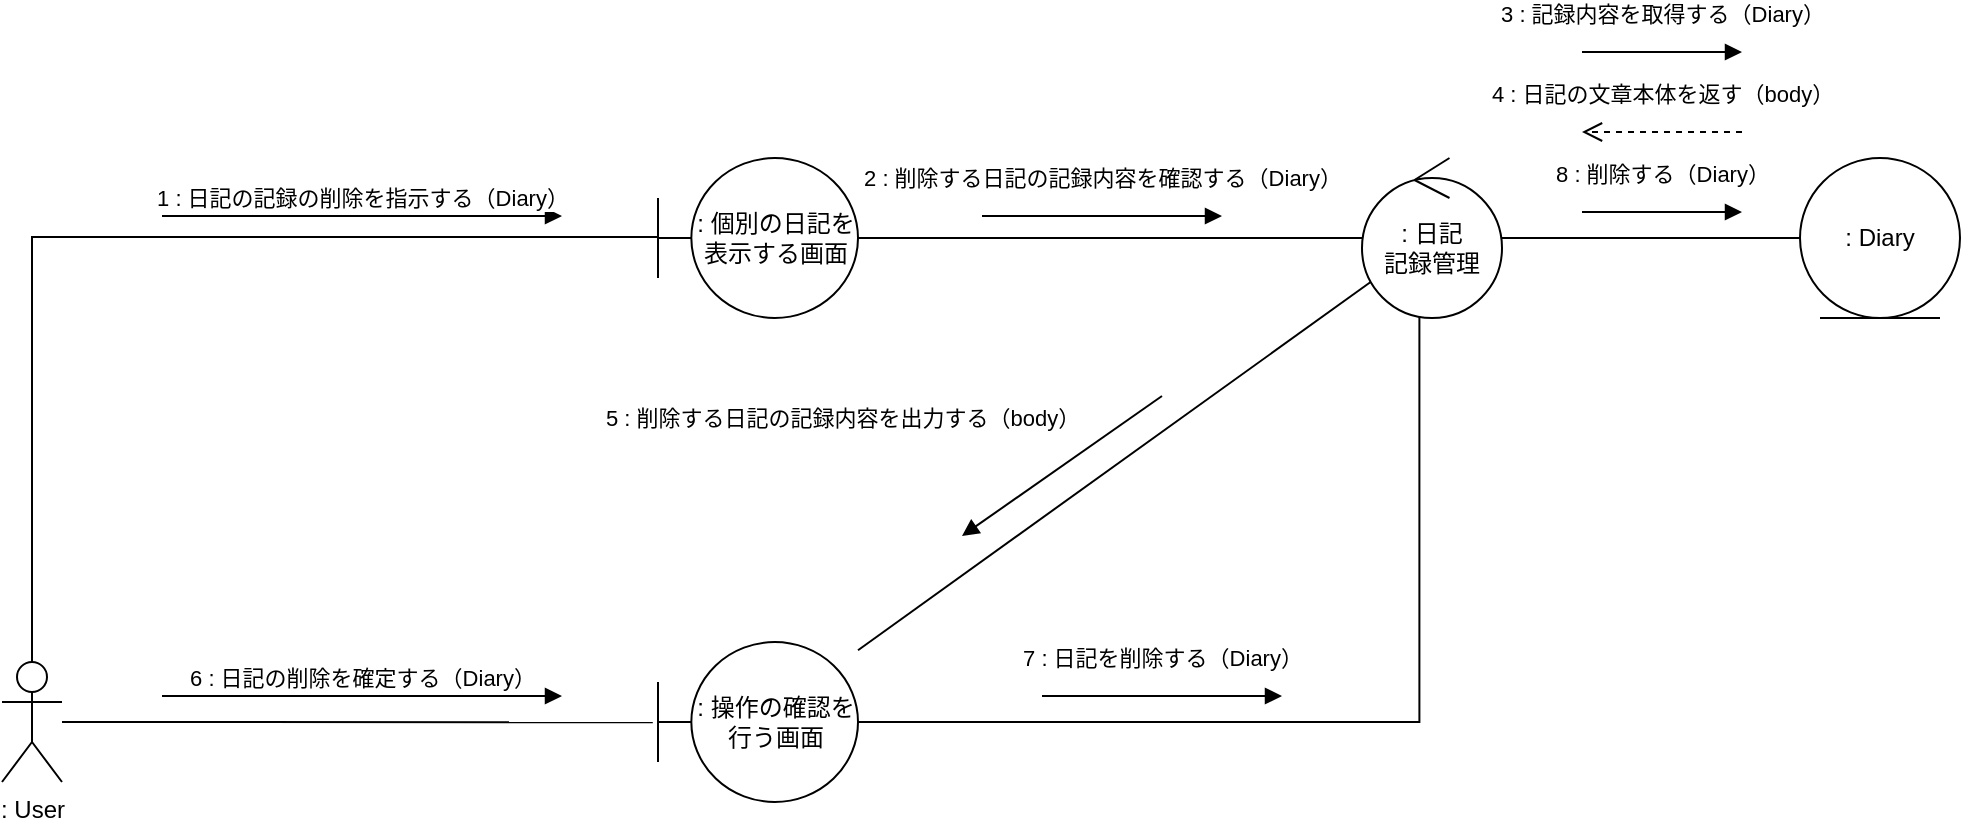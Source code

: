 <mxfile scale="5" border="10">
    <diagram id="mpP8sGz9FHktHrAXvyJB" name="ページ1">
        <mxGraphModel dx="1724" dy="925" grid="1" gridSize="10" guides="1" tooltips="1" connect="1" arrows="1" fold="1" page="1" pageScale="1" pageWidth="1169" pageHeight="827" background="#ffffff" math="0" shadow="0">
            <root>
                <mxCell id="0"/>
                <mxCell id="1" parent="0"/>
                <mxCell id="52" style="edgeStyle=orthogonalEdgeStyle;html=1;entryX=-0.003;entryY=0.494;entryDx=0;entryDy=0;entryPerimeter=0;rounded=0;endArrow=none;endFill=0;" parent="1" source="48" target="50" edge="1">
                    <mxGeometry relative="1" as="geometry">
                        <Array as="points">
                            <mxPoint x="55" y="170"/>
                        </Array>
                    </mxGeometry>
                </mxCell>
                <mxCell id="58" style="edgeStyle=none;html=1;entryX=-0.026;entryY=0.502;entryDx=0;entryDy=0;entryPerimeter=0;rounded=0;endArrow=none;endFill=0;" edge="1" parent="1" source="48" target="54">
                    <mxGeometry relative="1" as="geometry"/>
                </mxCell>
                <mxCell id="48" value=": User" style="shape=umlActor;verticalLabelPosition=bottom;verticalAlign=top;html=1;outlineConnect=0;" parent="1" vertex="1">
                    <mxGeometry x="40" y="383" width="30" height="60" as="geometry"/>
                </mxCell>
                <mxCell id="56" style="edgeStyle=orthogonalEdgeStyle;rounded=0;html=1;endArrow=none;endFill=0;" parent="1" source="50" target="60" edge="1">
                    <mxGeometry relative="1" as="geometry"/>
                </mxCell>
                <mxCell id="50" value=": 個別の日記を表示する画面" style="shape=umlBoundary;whiteSpace=wrap;html=1;" parent="1" vertex="1">
                    <mxGeometry x="368" y="131" width="100" height="80" as="geometry"/>
                </mxCell>
                <mxCell id="53" value="1 : 日記の記録の削除を指示する（Diary）" style="html=1;verticalAlign=bottom;endArrow=block;rounded=0;" parent="1" edge="1">
                    <mxGeometry width="80" relative="1" as="geometry">
                        <mxPoint x="120" y="160.0" as="sourcePoint"/>
                        <mxPoint x="320" y="160.0" as="targetPoint"/>
                        <mxPoint as="offset"/>
                    </mxGeometry>
                </mxCell>
                <mxCell id="63" style="edgeStyle=orthogonalEdgeStyle;rounded=0;html=1;entryX=0.41;entryY=0.971;entryDx=0;entryDy=0;entryPerimeter=0;endArrow=none;endFill=0;" edge="1" parent="1" source="54" target="60">
                    <mxGeometry relative="1" as="geometry"/>
                </mxCell>
                <mxCell id="54" value=": 操作の確認を行う画面" style="shape=umlBoundary;whiteSpace=wrap;html=1;" parent="1" vertex="1">
                    <mxGeometry x="368" y="373" width="100" height="80" as="geometry"/>
                </mxCell>
                <mxCell id="57" value="2 : 削除する日記の記録内容を確認する（Diary）" style="html=1;verticalAlign=bottom;endArrow=block;rounded=0;" parent="1" edge="1">
                    <mxGeometry y="10" width="80" relative="1" as="geometry">
                        <mxPoint x="530" y="160" as="sourcePoint"/>
                        <mxPoint x="650" y="160" as="targetPoint"/>
                        <mxPoint as="offset"/>
                    </mxGeometry>
                </mxCell>
                <mxCell id="59" value="6 : 日記の削除を確定する（Diary）" style="html=1;verticalAlign=bottom;endArrow=block;rounded=0;" edge="1" parent="1">
                    <mxGeometry width="80" relative="1" as="geometry">
                        <mxPoint x="120" y="400" as="sourcePoint"/>
                        <mxPoint x="320" y="400" as="targetPoint"/>
                        <mxPoint as="offset"/>
                    </mxGeometry>
                </mxCell>
                <mxCell id="62" style="edgeStyle=none;rounded=0;html=1;endArrow=none;endFill=0;" edge="1" parent="1" source="60" target="54">
                    <mxGeometry relative="1" as="geometry"/>
                </mxCell>
                <mxCell id="68" style="edgeStyle=orthogonalEdgeStyle;rounded=0;html=1;entryX=0;entryY=0.5;entryDx=0;entryDy=0;endArrow=none;endFill=0;" edge="1" parent="1" source="60" target="66">
                    <mxGeometry relative="1" as="geometry">
                        <mxPoint x="939" y="171" as="targetPoint"/>
                    </mxGeometry>
                </mxCell>
                <mxCell id="60" value=": 日記&lt;br&gt;記録管理" style="ellipse;shape=umlControl;whiteSpace=wrap;html=1;" vertex="1" parent="1">
                    <mxGeometry x="720" y="131" width="70" height="80" as="geometry"/>
                </mxCell>
                <mxCell id="61" value="5 : 削除する日記の記録内容を出力する（body）" style="html=1;verticalAlign=bottom;endArrow=block;rounded=0;" edge="1" parent="1">
                    <mxGeometry x="1" y="-78" width="80" relative="1" as="geometry">
                        <mxPoint x="620" y="250" as="sourcePoint"/>
                        <mxPoint x="520" y="320" as="targetPoint"/>
                        <mxPoint x="-15" y="14" as="offset"/>
                    </mxGeometry>
                </mxCell>
                <mxCell id="64" value="7 : 日記を削除する（Diary）" style="html=1;verticalAlign=bottom;endArrow=block;rounded=0;" edge="1" parent="1">
                    <mxGeometry y="10" width="80" relative="1" as="geometry">
                        <mxPoint x="560" y="400" as="sourcePoint"/>
                        <mxPoint x="680" y="400" as="targetPoint"/>
                        <mxPoint as="offset"/>
                    </mxGeometry>
                </mxCell>
                <mxCell id="66" value=": Diary" style="ellipse;shape=umlEntity;whiteSpace=wrap;html=1;" vertex="1" parent="1">
                    <mxGeometry x="939" y="131" width="80" height="80" as="geometry"/>
                </mxCell>
                <mxCell id="69" value="3 : 記録内容を取得する（Diary）" style="html=1;verticalAlign=bottom;endArrow=block;rounded=0;" edge="1" parent="1">
                    <mxGeometry y="10" width="80" relative="1" as="geometry">
                        <mxPoint x="830" y="78" as="sourcePoint"/>
                        <mxPoint x="910" y="78" as="targetPoint"/>
                        <mxPoint as="offset"/>
                    </mxGeometry>
                </mxCell>
                <mxCell id="70" value="4 : 日記の文章本体を返す（body）" style="html=1;verticalAlign=bottom;endArrow=open;dashed=1;endSize=8;rounded=0;" edge="1" parent="1">
                    <mxGeometry y="-10" relative="1" as="geometry">
                        <mxPoint x="910" y="118" as="sourcePoint"/>
                        <mxPoint x="830" y="118" as="targetPoint"/>
                        <mxPoint as="offset"/>
                    </mxGeometry>
                </mxCell>
                <mxCell id="71" value="8 : 削除する（Diary）" style="html=1;verticalAlign=bottom;endArrow=block;rounded=0;" edge="1" parent="1">
                    <mxGeometry y="10" width="80" relative="1" as="geometry">
                        <mxPoint x="830" y="158" as="sourcePoint"/>
                        <mxPoint x="910" y="158" as="targetPoint"/>
                        <mxPoint as="offset"/>
                    </mxGeometry>
                </mxCell>
            </root>
        </mxGraphModel>
    </diagram>
</mxfile>